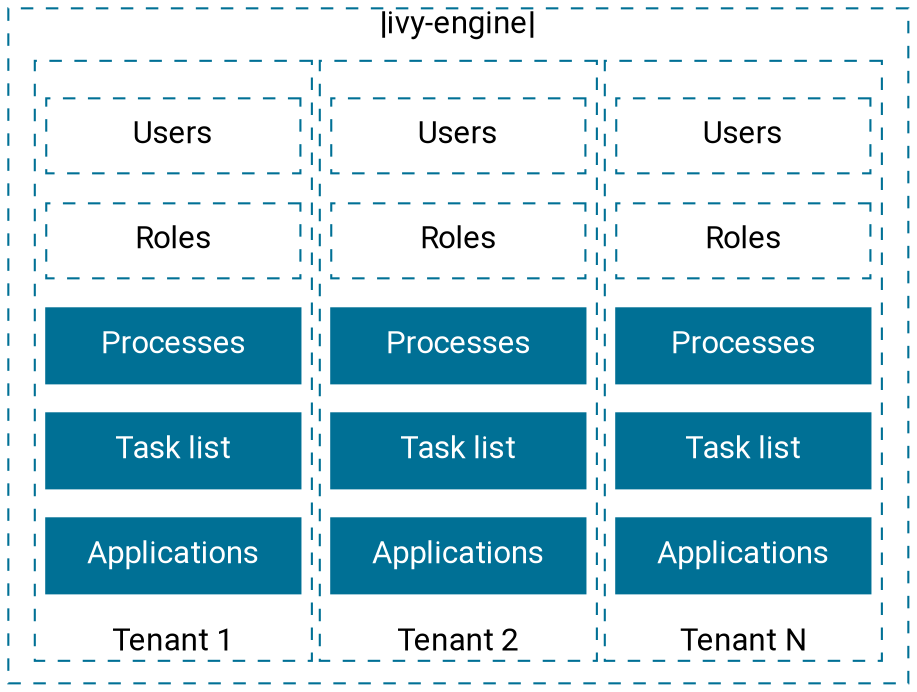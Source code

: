 digraph engine {
  layout=neato;

  node [shape=box, height="0.8", width="2", color="#007095", style=filled, fixedsize="true", margin=0, 
        fontname="Roboto,Helvetica Neue,Arial,sans-serif", fontcolor="white", fontsize=15
       ]; 
    
  /* nodes */
  engine [ label="|ivy-engine|", pos="0,0!" width=6 height=4.5 style="dashed" fontcolor="black" labelloc="t"];

  tenant1 [ label="Tenant 1", pos="-1.9,-0.1!" width=1.85 height=4.0 style="dashed" fontcolor="black" labelloc="b"];
  users1 [ label="Users", pos="-1.9,1.4!" width=1.7 height=0.5 style="dashed" fontcolor="black"];
  roles1 [ label="Roles", pos="-1.9,0.7!" width=1.7 height=0.5 style="dashed" fontcolor="black"];
  processes1 [ label="Processes", pos="-1.9,0.0!" width=1.7 height=0.5 ];
  tasklist1 [ label="Task list", pos="-1.9,-0.7!" width=1.7 height=0.5 ];
  applications1 [ label="Applications", pos="-1.9,-1.4!" width=1.7 height=0.5 ];

  tenant2 [ label="Tenant 2", pos="0,-0.1!" width=1.85 height=4.0 style="dashed" fontcolor="black" labelloc="b"];
  users2 [ label="Users", pos="0.0,1.4!" width=1.7 height=0.5 style="dashed" fontcolor="black"];
  roles2 [ label="Roles", pos="0.0,0.7!" width=1.7 height=0.5 style="dashed" fontcolor="black"];
  processes2 [ label="Processes", pos="0.0,0.0!" width=1.7 height=0.5 ];
  tasklist2 [ label="Task list", pos="0.0,-0.7!" width=1.7 height=0.5 ];
  applications2 [ label="Applications", pos="0.0,-1.4!" width=1.7 height=0.5 ];

  tenantN [ label="Tenant N", pos="1.9,-0.1!" width=1.85 height=4.0 style="dashed" fontcolor="black" labelloc="b"];
  usersN [ label="Users", pos="1.9,1.4!" width=1.7 height=0.5 style="dashed" fontcolor="black"];
  rolesN [ label="Roles", pos="1.9,0.7!" width=1.7 height=0.5 style="dashed" fontcolor="black"];
  processesN [ label="Processes", pos="1.9,0.0!" width=1.7 height=0.5 ];
  tasklistN [ label="Task list", pos="1.9,-0.7!" width=1.7 height=0.5 ];
  applicationsN [ label="Applications", pos="1.9,-1.4!" width=1.7 height=0.5 ];
}
